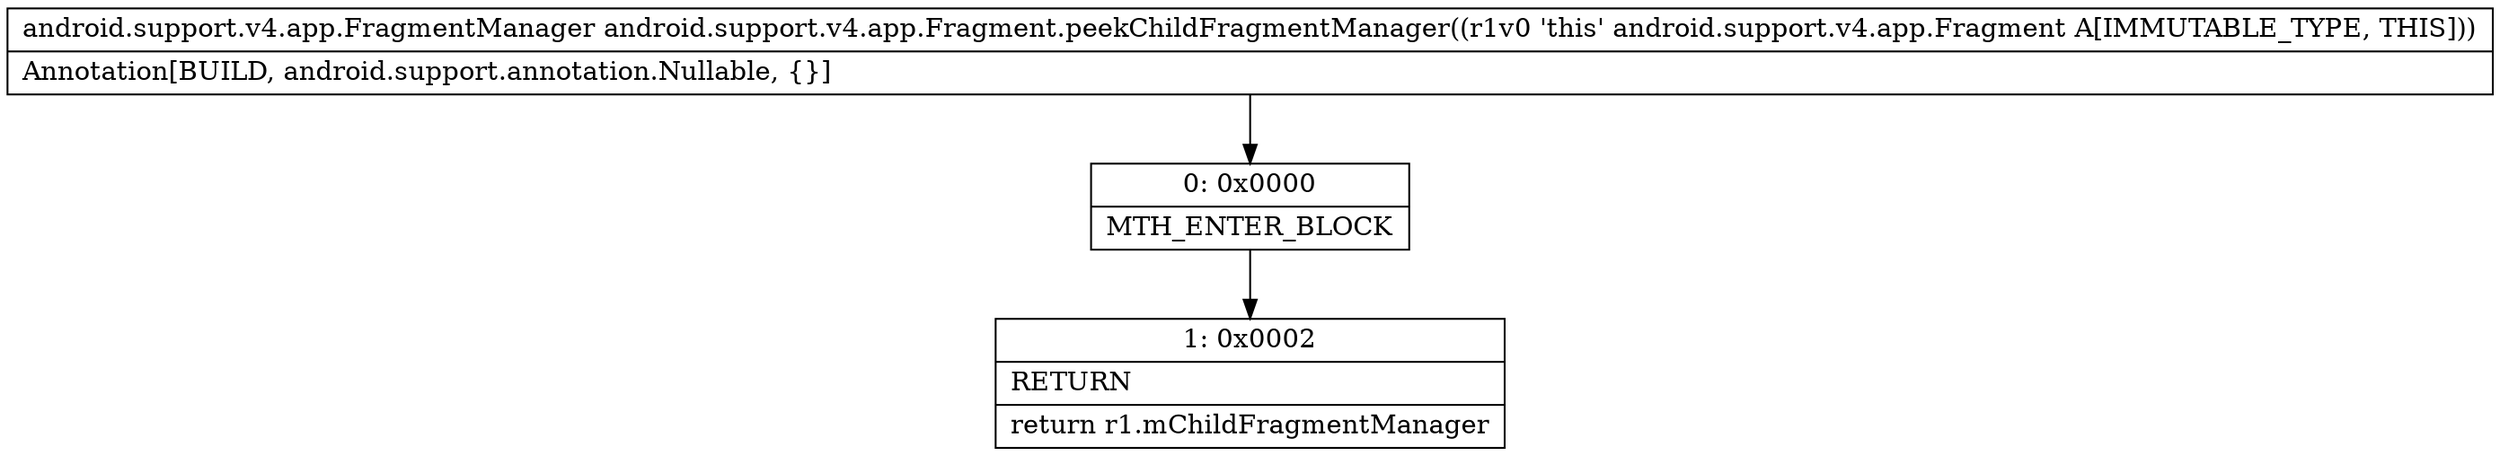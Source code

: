 digraph "CFG forandroid.support.v4.app.Fragment.peekChildFragmentManager()Landroid\/support\/v4\/app\/FragmentManager;" {
Node_0 [shape=record,label="{0\:\ 0x0000|MTH_ENTER_BLOCK\l}"];
Node_1 [shape=record,label="{1\:\ 0x0002|RETURN\l|return r1.mChildFragmentManager\l}"];
MethodNode[shape=record,label="{android.support.v4.app.FragmentManager android.support.v4.app.Fragment.peekChildFragmentManager((r1v0 'this' android.support.v4.app.Fragment A[IMMUTABLE_TYPE, THIS]))  | Annotation[BUILD, android.support.annotation.Nullable, \{\}]\l}"];
MethodNode -> Node_0;
Node_0 -> Node_1;
}


